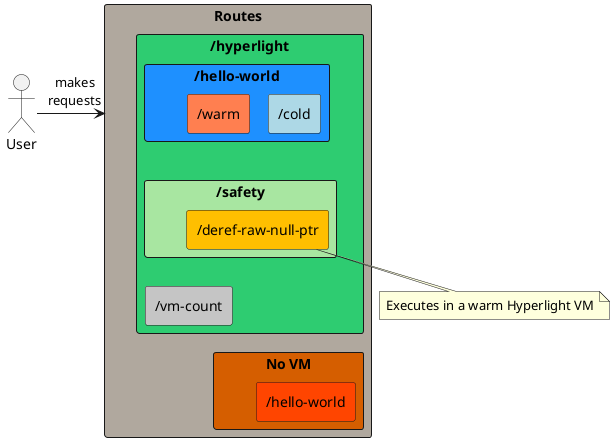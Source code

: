 @startuml
!pragma layout smetana
hide stereotypes

skinparam rectangle {
    BackgroundColor<<Routes>> #B0A89E

    BackgroundColor<<NoVM>> #D55E00
    BackgroundColor<<NoVMHW>> #FF4500

    BackgroundColor<<HL>> #2ECC71

    BackgroundColor<<HLHW>> #1E90FF
    BackgroundColor<<HLHWCold>> #ADD8E6
    BackgroundColor<<HLHWWarm>> #FF7F50

    BackgroundColor<<HLSafety>> #A8E6A1
    BackgroundColor<<HLSafetyDRNP>> #FFBF00

    BackgroundColor<<HLMisc>> #C5C5C5
}

actor User

rectangle Routes <<Routes>> as routes {
    rectangle "No VM" <<NoVM>> as no_vm {
        rectangle "/hello-world" <<NoVMHW>> as no_vm_hw
    }

    rectangle "/hyperlight" <<HL>> as hl {
        rectangle "/hello-world" <<HLHW>> as hl_hw {
            rectangle "/cold" <<HLHWCold>> as hl_hw_cold
            rectangle "/warm" <<HLHWWarm>> as hl_hw_warm
        }

        rectangle "/safety" <<HLSafety>> as hl_safety {
            rectangle "/deref-raw-null-ptr" <<HLSafetyDRNP>> as hl_safety_drnp
        }

        rectangle "/vm-count" <<HLMisc>> as hl_vm_count
    }
}

note bottom of hl_safety_drnp: Executes in a warm Hyperlight VM

User -r-> routes: "makes\nrequests\t"
hl_hw -d[hidden]-> hl_safety
hl_safety -d[hidden]-> hl_vm_count
hl -d[hidden]---> no_vm

@enduml